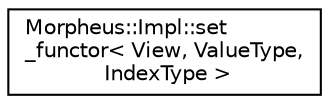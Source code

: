 digraph "Graphical Class Hierarchy"
{
 // LATEX_PDF_SIZE
  edge [fontname="Helvetica",fontsize="10",labelfontname="Helvetica",labelfontsize="10"];
  node [fontname="Helvetica",fontsize="10",shape=record];
  rankdir="LR";
  Node0 [label="Morpheus::Impl::set\l_functor\< View, ValueType,\l IndexType \>",height=0.2,width=0.4,color="black", fillcolor="white", style="filled",URL="$structMorpheus_1_1Impl_1_1set__functor_3_01View_00_01ValueType_00_01IndexType_01_4.html",tooltip=" "];
}
